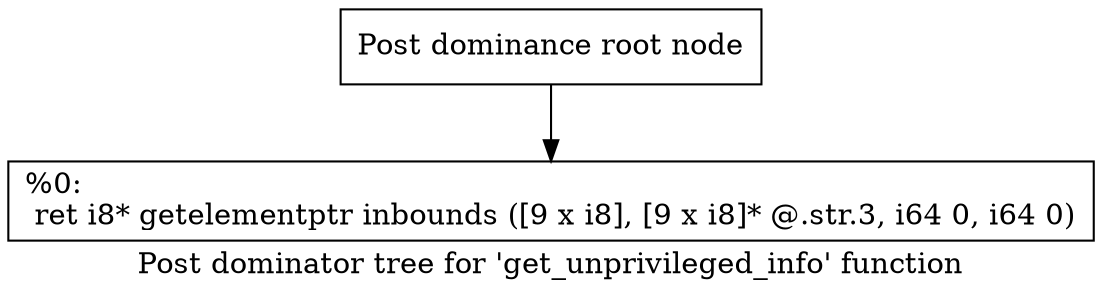 digraph "Post dominator tree for 'get_unprivileged_info' function" {
	label="Post dominator tree for 'get_unprivileged_info' function";

	Node0x18de890 [shape=record,label="{Post dominance root node}"];
	Node0x18de890 -> Node0x18de370;
	Node0x18de370 [shape=record,label="{%0:\l  ret i8* getelementptr inbounds ([9 x i8], [9 x i8]* @.str.3, i64 0, i64 0)\l}"];
}
